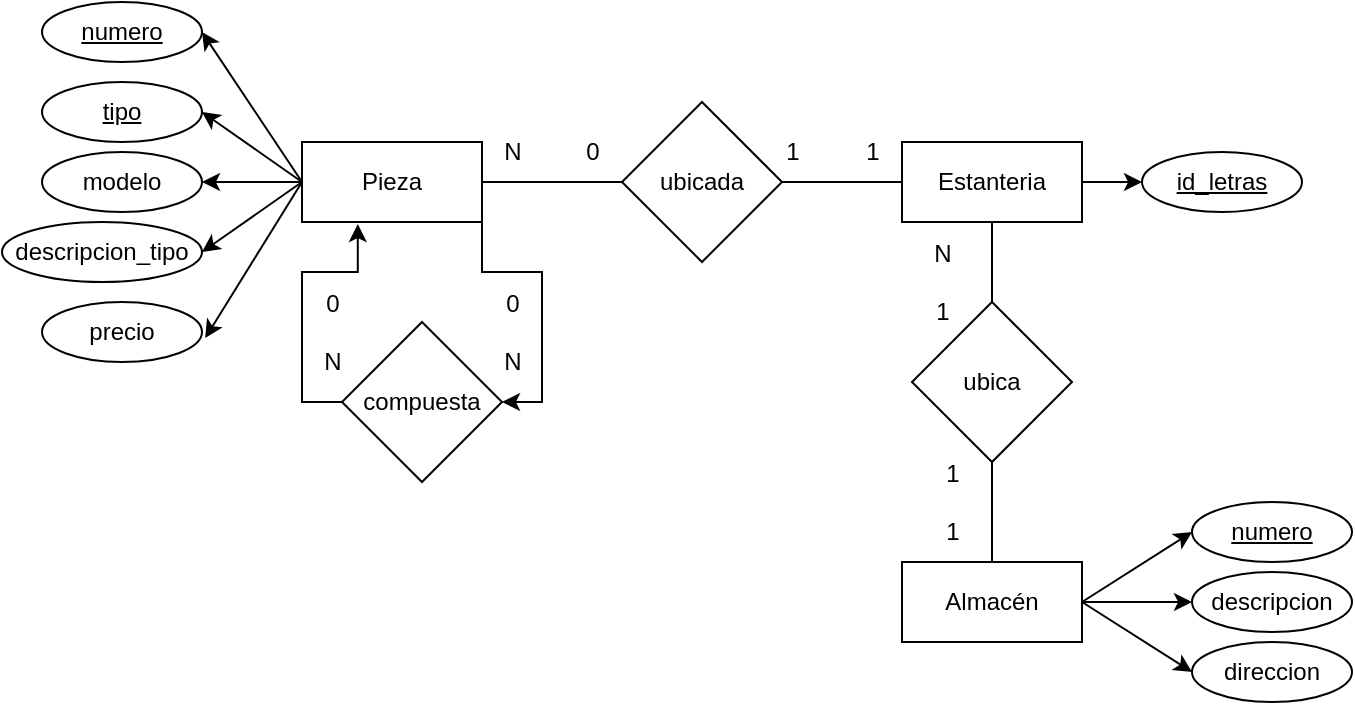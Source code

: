 <mxfile version="22.0.4" type="github">
  <diagram id="R2lEEEUBdFMjLlhIrx00" name="Page-1">
    <mxGraphModel dx="1395" dy="658" grid="1" gridSize="10" guides="1" tooltips="1" connect="1" arrows="1" fold="1" page="1" pageScale="1" pageWidth="850" pageHeight="1100" math="0" shadow="0" extFonts="Permanent Marker^https://fonts.googleapis.com/css?family=Permanent+Marker">
      <root>
        <mxCell id="0" />
        <mxCell id="1" parent="0" />
        <mxCell id="xh8fS8dfF-U0uLq5ZPP6-56" style="edgeStyle=orthogonalEdgeStyle;rounded=0;orthogonalLoop=1;jettySize=auto;html=1;exitX=1;exitY=0.5;exitDx=0;exitDy=0;entryX=0;entryY=0.5;entryDx=0;entryDy=0;startArrow=none;startFill=0;endArrow=none;endFill=0;" parent="1" source="xh8fS8dfF-U0uLq5ZPP6-1" target="xh8fS8dfF-U0uLq5ZPP6-11" edge="1">
          <mxGeometry relative="1" as="geometry" />
        </mxCell>
        <mxCell id="uqiPWQ79Y0p0Og9h48fs-3" style="rounded=0;orthogonalLoop=1;jettySize=auto;html=1;entryX=1;entryY=0.5;entryDx=0;entryDy=0;exitX=0;exitY=0.5;exitDx=0;exitDy=0;" edge="1" parent="1" source="xh8fS8dfF-U0uLq5ZPP6-1" target="Loq1MvAatWFbfcqlfr_P-1">
          <mxGeometry relative="1" as="geometry" />
        </mxCell>
        <mxCell id="uqiPWQ79Y0p0Og9h48fs-4" style="rounded=0;orthogonalLoop=1;jettySize=auto;html=1;entryX=1;entryY=0.5;entryDx=0;entryDy=0;exitX=0;exitY=0.5;exitDx=0;exitDy=0;" edge="1" parent="1" source="xh8fS8dfF-U0uLq5ZPP6-1" target="xh8fS8dfF-U0uLq5ZPP6-14">
          <mxGeometry relative="1" as="geometry" />
        </mxCell>
        <mxCell id="uqiPWQ79Y0p0Og9h48fs-5" style="edgeStyle=orthogonalEdgeStyle;rounded=0;orthogonalLoop=1;jettySize=auto;html=1;entryX=1;entryY=0.5;entryDx=0;entryDy=0;" edge="1" parent="1" source="xh8fS8dfF-U0uLq5ZPP6-1" target="xh8fS8dfF-U0uLq5ZPP6-15">
          <mxGeometry relative="1" as="geometry" />
        </mxCell>
        <mxCell id="uqiPWQ79Y0p0Og9h48fs-6" style="rounded=0;orthogonalLoop=1;jettySize=auto;html=1;entryX=1;entryY=0.5;entryDx=0;entryDy=0;exitX=0;exitY=0.5;exitDx=0;exitDy=0;" edge="1" parent="1" source="xh8fS8dfF-U0uLq5ZPP6-1" target="xh8fS8dfF-U0uLq5ZPP6-16">
          <mxGeometry relative="1" as="geometry" />
        </mxCell>
        <mxCell id="uqiPWQ79Y0p0Og9h48fs-8" style="edgeStyle=orthogonalEdgeStyle;rounded=0;orthogonalLoop=1;jettySize=auto;html=1;exitX=1;exitY=1;exitDx=0;exitDy=0;entryX=1;entryY=0.5;entryDx=0;entryDy=0;" edge="1" parent="1" source="xh8fS8dfF-U0uLq5ZPP6-1" target="xh8fS8dfF-U0uLq5ZPP6-10">
          <mxGeometry relative="1" as="geometry" />
        </mxCell>
        <mxCell id="xh8fS8dfF-U0uLq5ZPP6-1" value="Pieza" style="rounded=0;whiteSpace=wrap;html=1;" parent="1" vertex="1">
          <mxGeometry x="250" y="240" width="90" height="40" as="geometry" />
        </mxCell>
        <mxCell id="uqiPWQ79Y0p0Og9h48fs-16" style="rounded=0;orthogonalLoop=1;jettySize=auto;html=1;entryX=0;entryY=0.5;entryDx=0;entryDy=0;exitX=1;exitY=0.5;exitDx=0;exitDy=0;" edge="1" parent="1" source="xh8fS8dfF-U0uLq5ZPP6-6" target="xh8fS8dfF-U0uLq5ZPP6-35">
          <mxGeometry relative="1" as="geometry" />
        </mxCell>
        <mxCell id="uqiPWQ79Y0p0Og9h48fs-17" style="edgeStyle=orthogonalEdgeStyle;rounded=0;orthogonalLoop=1;jettySize=auto;html=1;" edge="1" parent="1" source="xh8fS8dfF-U0uLq5ZPP6-6" target="xh8fS8dfF-U0uLq5ZPP6-36">
          <mxGeometry relative="1" as="geometry" />
        </mxCell>
        <mxCell id="uqiPWQ79Y0p0Og9h48fs-18" style="rounded=0;orthogonalLoop=1;jettySize=auto;html=1;entryX=0;entryY=0.5;entryDx=0;entryDy=0;exitX=1;exitY=0.5;exitDx=0;exitDy=0;" edge="1" parent="1" source="xh8fS8dfF-U0uLq5ZPP6-6" target="xh8fS8dfF-U0uLq5ZPP6-37">
          <mxGeometry relative="1" as="geometry" />
        </mxCell>
        <mxCell id="xh8fS8dfF-U0uLq5ZPP6-6" value="Almacén" style="rounded=0;whiteSpace=wrap;html=1;" parent="1" vertex="1">
          <mxGeometry x="550" y="450" width="90" height="40" as="geometry" />
        </mxCell>
        <mxCell id="xh8fS8dfF-U0uLq5ZPP6-57" style="edgeStyle=orthogonalEdgeStyle;rounded=0;orthogonalLoop=1;jettySize=auto;html=1;exitX=0;exitY=0.5;exitDx=0;exitDy=0;entryX=1;entryY=0.5;entryDx=0;entryDy=0;startArrow=none;startFill=0;endArrow=none;endFill=0;" parent="1" source="xh8fS8dfF-U0uLq5ZPP6-7" target="xh8fS8dfF-U0uLq5ZPP6-11" edge="1">
          <mxGeometry relative="1" as="geometry" />
        </mxCell>
        <mxCell id="xh8fS8dfF-U0uLq5ZPP6-7" value="Estanteria" style="rounded=0;whiteSpace=wrap;html=1;" parent="1" vertex="1">
          <mxGeometry x="550" y="240" width="90" height="40" as="geometry" />
        </mxCell>
        <mxCell id="xh8fS8dfF-U0uLq5ZPP6-10" value="compuesta" style="rhombus;whiteSpace=wrap;html=1;" parent="1" vertex="1">
          <mxGeometry x="270" y="330" width="80" height="80" as="geometry" />
        </mxCell>
        <mxCell id="xh8fS8dfF-U0uLq5ZPP6-11" value="ubicada" style="rhombus;whiteSpace=wrap;html=1;" parent="1" vertex="1">
          <mxGeometry x="410" y="220" width="80" height="80" as="geometry" />
        </mxCell>
        <mxCell id="xh8fS8dfF-U0uLq5ZPP6-61" style="edgeStyle=orthogonalEdgeStyle;rounded=0;orthogonalLoop=1;jettySize=auto;html=1;exitX=0.5;exitY=0;exitDx=0;exitDy=0;entryX=0.5;entryY=1;entryDx=0;entryDy=0;startArrow=none;startFill=0;endArrow=none;endFill=0;" parent="1" source="xh8fS8dfF-U0uLq5ZPP6-12" target="xh8fS8dfF-U0uLq5ZPP6-7" edge="1">
          <mxGeometry relative="1" as="geometry">
            <Array as="points">
              <mxPoint x="595" y="310" />
              <mxPoint x="595" y="310" />
            </Array>
          </mxGeometry>
        </mxCell>
        <mxCell id="xh8fS8dfF-U0uLq5ZPP6-62" style="edgeStyle=orthogonalEdgeStyle;rounded=0;orthogonalLoop=1;jettySize=auto;html=1;exitX=0.5;exitY=1;exitDx=0;exitDy=0;entryX=0.5;entryY=0;entryDx=0;entryDy=0;startArrow=none;startFill=0;endArrow=none;endFill=0;" parent="1" source="xh8fS8dfF-U0uLq5ZPP6-12" target="xh8fS8dfF-U0uLq5ZPP6-6" edge="1">
          <mxGeometry relative="1" as="geometry" />
        </mxCell>
        <mxCell id="xh8fS8dfF-U0uLq5ZPP6-12" value="ubica" style="rhombus;whiteSpace=wrap;html=1;" parent="1" vertex="1">
          <mxGeometry x="555" y="320" width="80" height="80" as="geometry" />
        </mxCell>
        <mxCell id="xh8fS8dfF-U0uLq5ZPP6-14" value="&lt;u&gt;tipo&lt;/u&gt;" style="ellipse;whiteSpace=wrap;html=1;fontStyle=0" parent="1" vertex="1">
          <mxGeometry x="120" y="210" width="80" height="30" as="geometry" />
        </mxCell>
        <mxCell id="xh8fS8dfF-U0uLq5ZPP6-15" value="modelo" style="ellipse;whiteSpace=wrap;html=1;fontStyle=0" parent="1" vertex="1">
          <mxGeometry x="120" y="245" width="80" height="30" as="geometry" />
        </mxCell>
        <mxCell id="xh8fS8dfF-U0uLq5ZPP6-16" value="descripcion_tipo" style="ellipse;whiteSpace=wrap;html=1;fontStyle=0" parent="1" vertex="1">
          <mxGeometry x="100" y="280" width="100" height="30" as="geometry" />
        </mxCell>
        <mxCell id="xh8fS8dfF-U0uLq5ZPP6-17" value="precio" style="ellipse;whiteSpace=wrap;html=1;fontStyle=0" parent="1" vertex="1">
          <mxGeometry x="120" y="320" width="80" height="30" as="geometry" />
        </mxCell>
        <mxCell id="xh8fS8dfF-U0uLq5ZPP6-35" value="numero" style="ellipse;whiteSpace=wrap;html=1;fontStyle=4" parent="1" vertex="1">
          <mxGeometry x="695" y="420" width="80" height="30" as="geometry" />
        </mxCell>
        <mxCell id="xh8fS8dfF-U0uLq5ZPP6-36" value="descripcion" style="ellipse;whiteSpace=wrap;html=1;fontStyle=0" parent="1" vertex="1">
          <mxGeometry x="695" y="455" width="80" height="30" as="geometry" />
        </mxCell>
        <mxCell id="xh8fS8dfF-U0uLq5ZPP6-37" value="direccion" style="ellipse;whiteSpace=wrap;html=1;fontStyle=0" parent="1" vertex="1">
          <mxGeometry x="695" y="490" width="80" height="30" as="geometry" />
        </mxCell>
        <mxCell id="xh8fS8dfF-U0uLq5ZPP6-41" value="id_letras" style="ellipse;whiteSpace=wrap;html=1;fontStyle=4" parent="1" vertex="1">
          <mxGeometry x="670" y="245" width="80" height="30" as="geometry" />
        </mxCell>
        <mxCell id="0JlPO-KFi4P3sTL9nTdN-4" value="1&lt;br&gt;&lt;br&gt;1" style="text;html=1;align=center;verticalAlign=middle;resizable=0;points=[];autosize=1;strokeColor=none;fillColor=none;" parent="1" vertex="1">
          <mxGeometry x="560" y="390" width="30" height="60" as="geometry" />
        </mxCell>
        <mxCell id="0JlPO-KFi4P3sTL9nTdN-5" value="N&lt;br&gt;&lt;br&gt;1" style="text;html=1;align=center;verticalAlign=middle;resizable=0;points=[];autosize=1;strokeColor=none;fillColor=none;" parent="1" vertex="1">
          <mxGeometry x="555" y="280" width="30" height="60" as="geometry" />
        </mxCell>
        <mxCell id="0JlPO-KFi4P3sTL9nTdN-7" value="0&lt;br&gt;&lt;br&gt;N" style="text;html=1;align=center;verticalAlign=middle;resizable=0;points=[];autosize=1;strokeColor=none;fillColor=none;" parent="1" vertex="1">
          <mxGeometry x="340" y="305" width="30" height="60" as="geometry" />
        </mxCell>
        <mxCell id="Loq1MvAatWFbfcqlfr_P-1" value="numero" style="ellipse;whiteSpace=wrap;html=1;fontStyle=4" parent="1" vertex="1">
          <mxGeometry x="120" y="170" width="80" height="30" as="geometry" />
        </mxCell>
        <mxCell id="Loq1MvAatWFbfcqlfr_P-4" value="0&lt;br&gt;&lt;br&gt;N" style="text;html=1;align=center;verticalAlign=middle;resizable=0;points=[];autosize=1;strokeColor=none;fillColor=none;" parent="1" vertex="1">
          <mxGeometry x="250" y="305" width="30" height="60" as="geometry" />
        </mxCell>
        <mxCell id="uqiPWQ79Y0p0Og9h48fs-7" style="rounded=0;orthogonalLoop=1;jettySize=auto;html=1;entryX=1.02;entryY=0.6;entryDx=0;entryDy=0;entryPerimeter=0;exitX=0;exitY=0.5;exitDx=0;exitDy=0;" edge="1" parent="1" source="xh8fS8dfF-U0uLq5ZPP6-1" target="xh8fS8dfF-U0uLq5ZPP6-17">
          <mxGeometry relative="1" as="geometry" />
        </mxCell>
        <mxCell id="uqiPWQ79Y0p0Og9h48fs-9" style="edgeStyle=orthogonalEdgeStyle;rounded=0;orthogonalLoop=1;jettySize=auto;html=1;entryX=0.31;entryY=1.025;entryDx=0;entryDy=0;entryPerimeter=0;exitX=0;exitY=0.5;exitDx=0;exitDy=0;" edge="1" parent="1" source="xh8fS8dfF-U0uLq5ZPP6-10" target="xh8fS8dfF-U0uLq5ZPP6-1">
          <mxGeometry relative="1" as="geometry" />
        </mxCell>
        <mxCell id="uqiPWQ79Y0p0Og9h48fs-10" style="rounded=0;orthogonalLoop=1;jettySize=auto;html=1;entryX=0;entryY=0.5;entryDx=0;entryDy=0;exitX=1;exitY=0.5;exitDx=0;exitDy=0;" edge="1" parent="1" source="xh8fS8dfF-U0uLq5ZPP6-7" target="xh8fS8dfF-U0uLq5ZPP6-41">
          <mxGeometry relative="1" as="geometry" />
        </mxCell>
        <mxCell id="uqiPWQ79Y0p0Og9h48fs-12" value="0" style="text;html=1;align=center;verticalAlign=middle;resizable=0;points=[];autosize=1;strokeColor=none;fillColor=none;" vertex="1" parent="1">
          <mxGeometry x="380" y="230" width="30" height="30" as="geometry" />
        </mxCell>
        <mxCell id="uqiPWQ79Y0p0Og9h48fs-13" value="N" style="text;html=1;align=center;verticalAlign=middle;resizable=0;points=[];autosize=1;strokeColor=none;fillColor=none;" vertex="1" parent="1">
          <mxGeometry x="340" y="230" width="30" height="30" as="geometry" />
        </mxCell>
        <mxCell id="uqiPWQ79Y0p0Og9h48fs-14" value="1" style="text;html=1;align=center;verticalAlign=middle;resizable=0;points=[];autosize=1;strokeColor=none;fillColor=none;" vertex="1" parent="1">
          <mxGeometry x="480" y="230" width="30" height="30" as="geometry" />
        </mxCell>
        <mxCell id="uqiPWQ79Y0p0Og9h48fs-15" value="1" style="text;html=1;align=center;verticalAlign=middle;resizable=0;points=[];autosize=1;strokeColor=none;fillColor=none;" vertex="1" parent="1">
          <mxGeometry x="520" y="230" width="30" height="30" as="geometry" />
        </mxCell>
      </root>
    </mxGraphModel>
  </diagram>
</mxfile>
